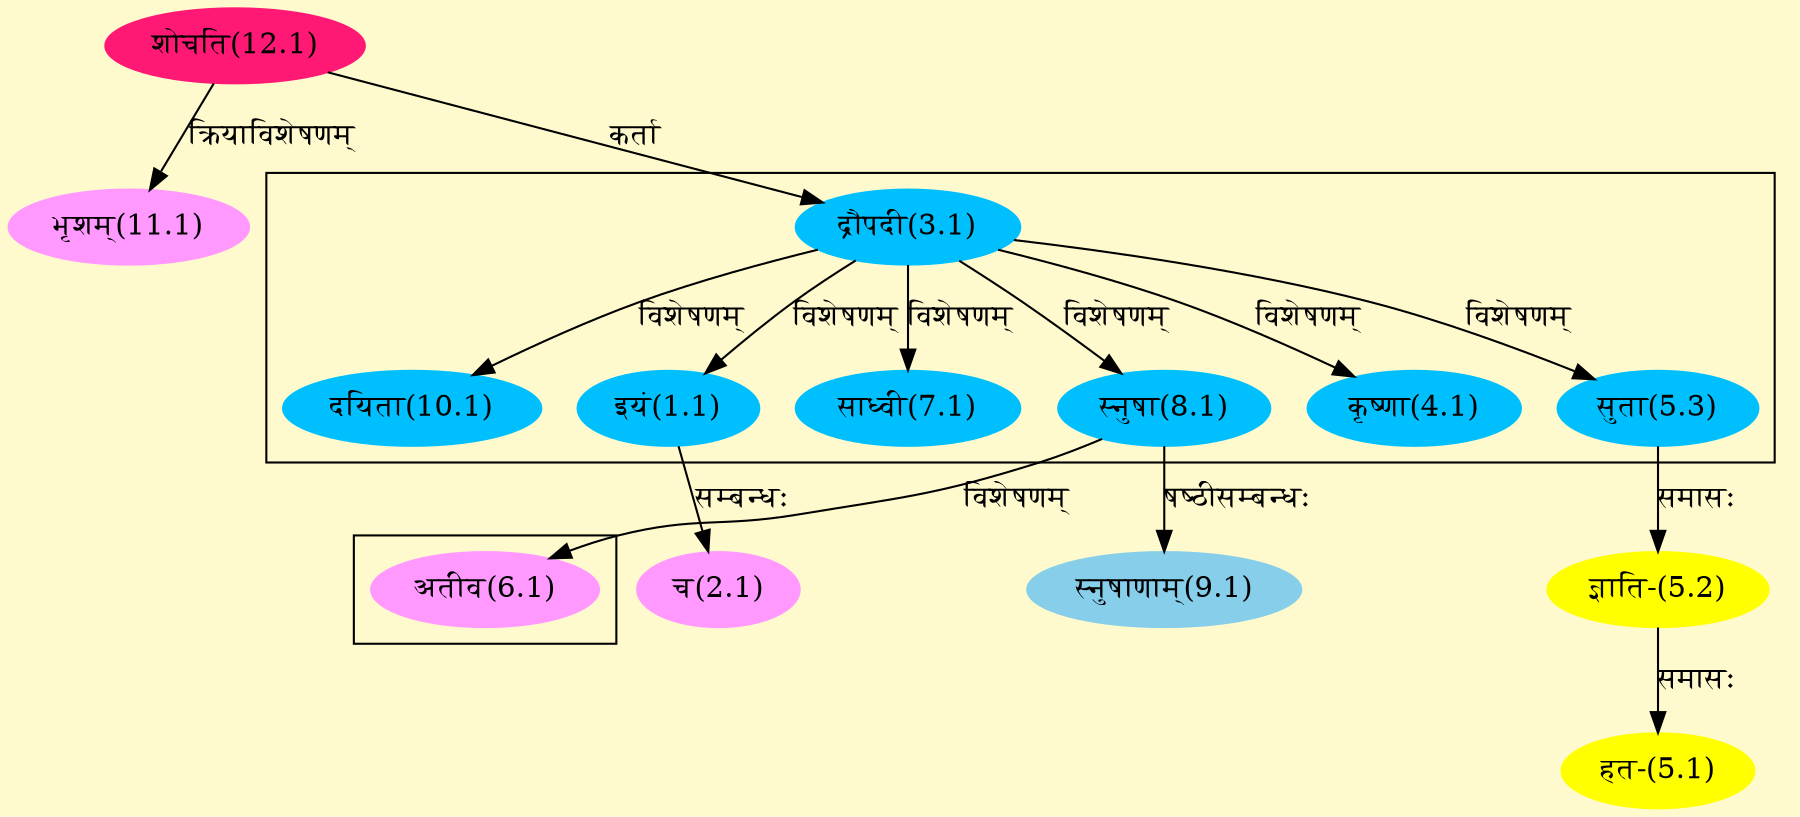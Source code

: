 digraph G{
rankdir=BT;
 compound=true;
 bgcolor="lemonchiffon1";

subgraph cluster_1{
Node1_1 [style=filled, color="#00BFFF" label = "इयं(1.1)"]
Node3_1 [style=filled, color="#00BFFF" label = "द्रौपदी(3.1)"]
Node4_1 [style=filled, color="#00BFFF" label = "कृष्णा(4.1)"]
Node5_3 [style=filled, color="#00BFFF" label = "सुता(5.3)"]
Node7_1 [style=filled, color="#00BFFF" label = "साध्वी(7.1)"]
Node8_1 [style=filled, color="#00BFFF" label = "स्नुषा(8.1)"]
Node10_1 [style=filled, color="#00BFFF" label = "दयिता(10.1)"]

}

subgraph cluster_2{
Node6_1 [style=filled, color="#FF99FF" label = "अतीव(6.1)"]
Node8_1 [style=filled, color="#00BFFF" label = "स्नुषा(8.1)"]

}
Node2_1 [style=filled, color="#FF99FF" label = "च(2.1)"]
Node1_1 [style=filled, color="#00BFFF" label = "इयं(1.1)"]
Node3_1 [style=filled, color="#00BFFF" label = "द्रौपदी(3.1)"]
Node12_1 [style=filled, color="#FF1975" label = "शोचति(12.1)"]
Node5_1 [style=filled, color="#FFFF00" label = "हत-(5.1)"]
Node5_2 [style=filled, color="#FFFF00" label = "ज्ञाति-(5.2)"]
Node5_3 [style=filled, color="#00BFFF" label = "सुता(5.3)"]
Node9_1 [style=filled, color="#87CEEB" label = "स्नुषाणाम्(9.1)"]
Node8_1 [style=filled, color="#00BFFF" label = "स्नुषा(8.1)"]
Node11_1 [style=filled, color="#FF99FF" label = "भृशम्(11.1)"]
Node10_1 [style=filled, color="#00BFFF" label = "दयिता(10.1)"]
/* Start of Relations section */

Node1_1 -> Node3_1 [  label="विशेषणम्"  dir="back" ]
Node2_1 -> Node1_1 [  label="सम्बन्धः"  dir="back" ]
Node3_1 -> Node12_1 [  label="कर्ता"  dir="back" ]
Node4_1 -> Node3_1 [  label="विशेषणम्"  dir="back" ]
Node5_1 -> Node5_2 [  label="समासः"  dir="back" ]
Node5_2 -> Node5_3 [  label="समासः"  dir="back" ]
Node5_3 -> Node3_1 [  label="विशेषणम्"  dir="back" ]
Node6_1 -> Node8_1 [  label="विशेषणम्"  dir="back" ]
Node7_1 -> Node3_1 [  label="विशेषणम्"  dir="back" ]
Node8_1 -> Node3_1 [  label="विशेषणम्"  dir="back" ]
Node9_1 -> Node8_1 [  label="षष्ठीसम्बन्धः"  dir="back" ]
Node10_1 -> Node3_1 [  label="विशेषणम्"  dir="back" ]
Node11_1 -> Node12_1 [  label="क्रियाविशेषणम्"  dir="back" ]
}
